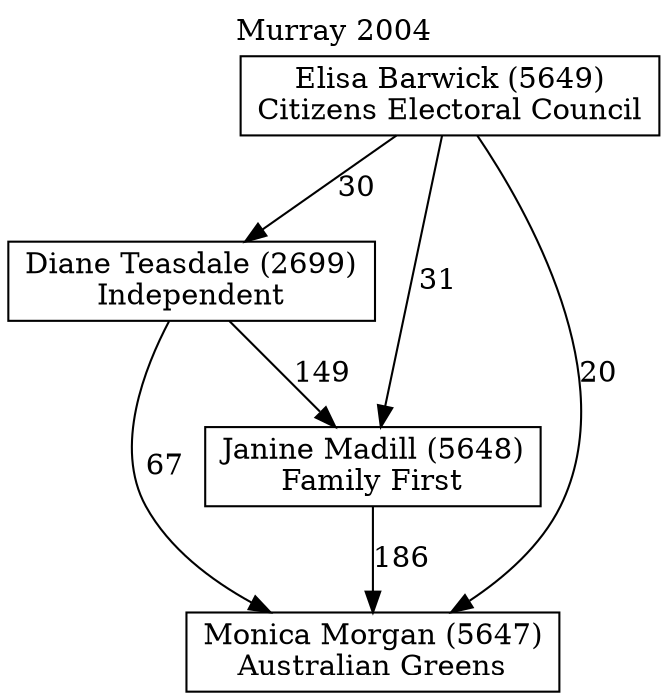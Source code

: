 // House preference flow
digraph "Monica Morgan (5647)_Murray_2004" {
	graph [label="Murray 2004" labelloc=t mclimit=10]
	node [shape=box]
	"Diane Teasdale (2699)" [label="Diane Teasdale (2699)
Independent"]
	"Elisa Barwick (5649)" [label="Elisa Barwick (5649)
Citizens Electoral Council"]
	"Janine Madill (5648)" [label="Janine Madill (5648)
Family First"]
	"Monica Morgan (5647)" [label="Monica Morgan (5647)
Australian Greens"]
	"Diane Teasdale (2699)" -> "Janine Madill (5648)" [label=149]
	"Diane Teasdale (2699)" -> "Monica Morgan (5647)" [label=67]
	"Elisa Barwick (5649)" -> "Diane Teasdale (2699)" [label=30]
	"Elisa Barwick (5649)" -> "Janine Madill (5648)" [label=31]
	"Elisa Barwick (5649)" -> "Monica Morgan (5647)" [label=20]
	"Janine Madill (5648)" -> "Monica Morgan (5647)" [label=186]
}
